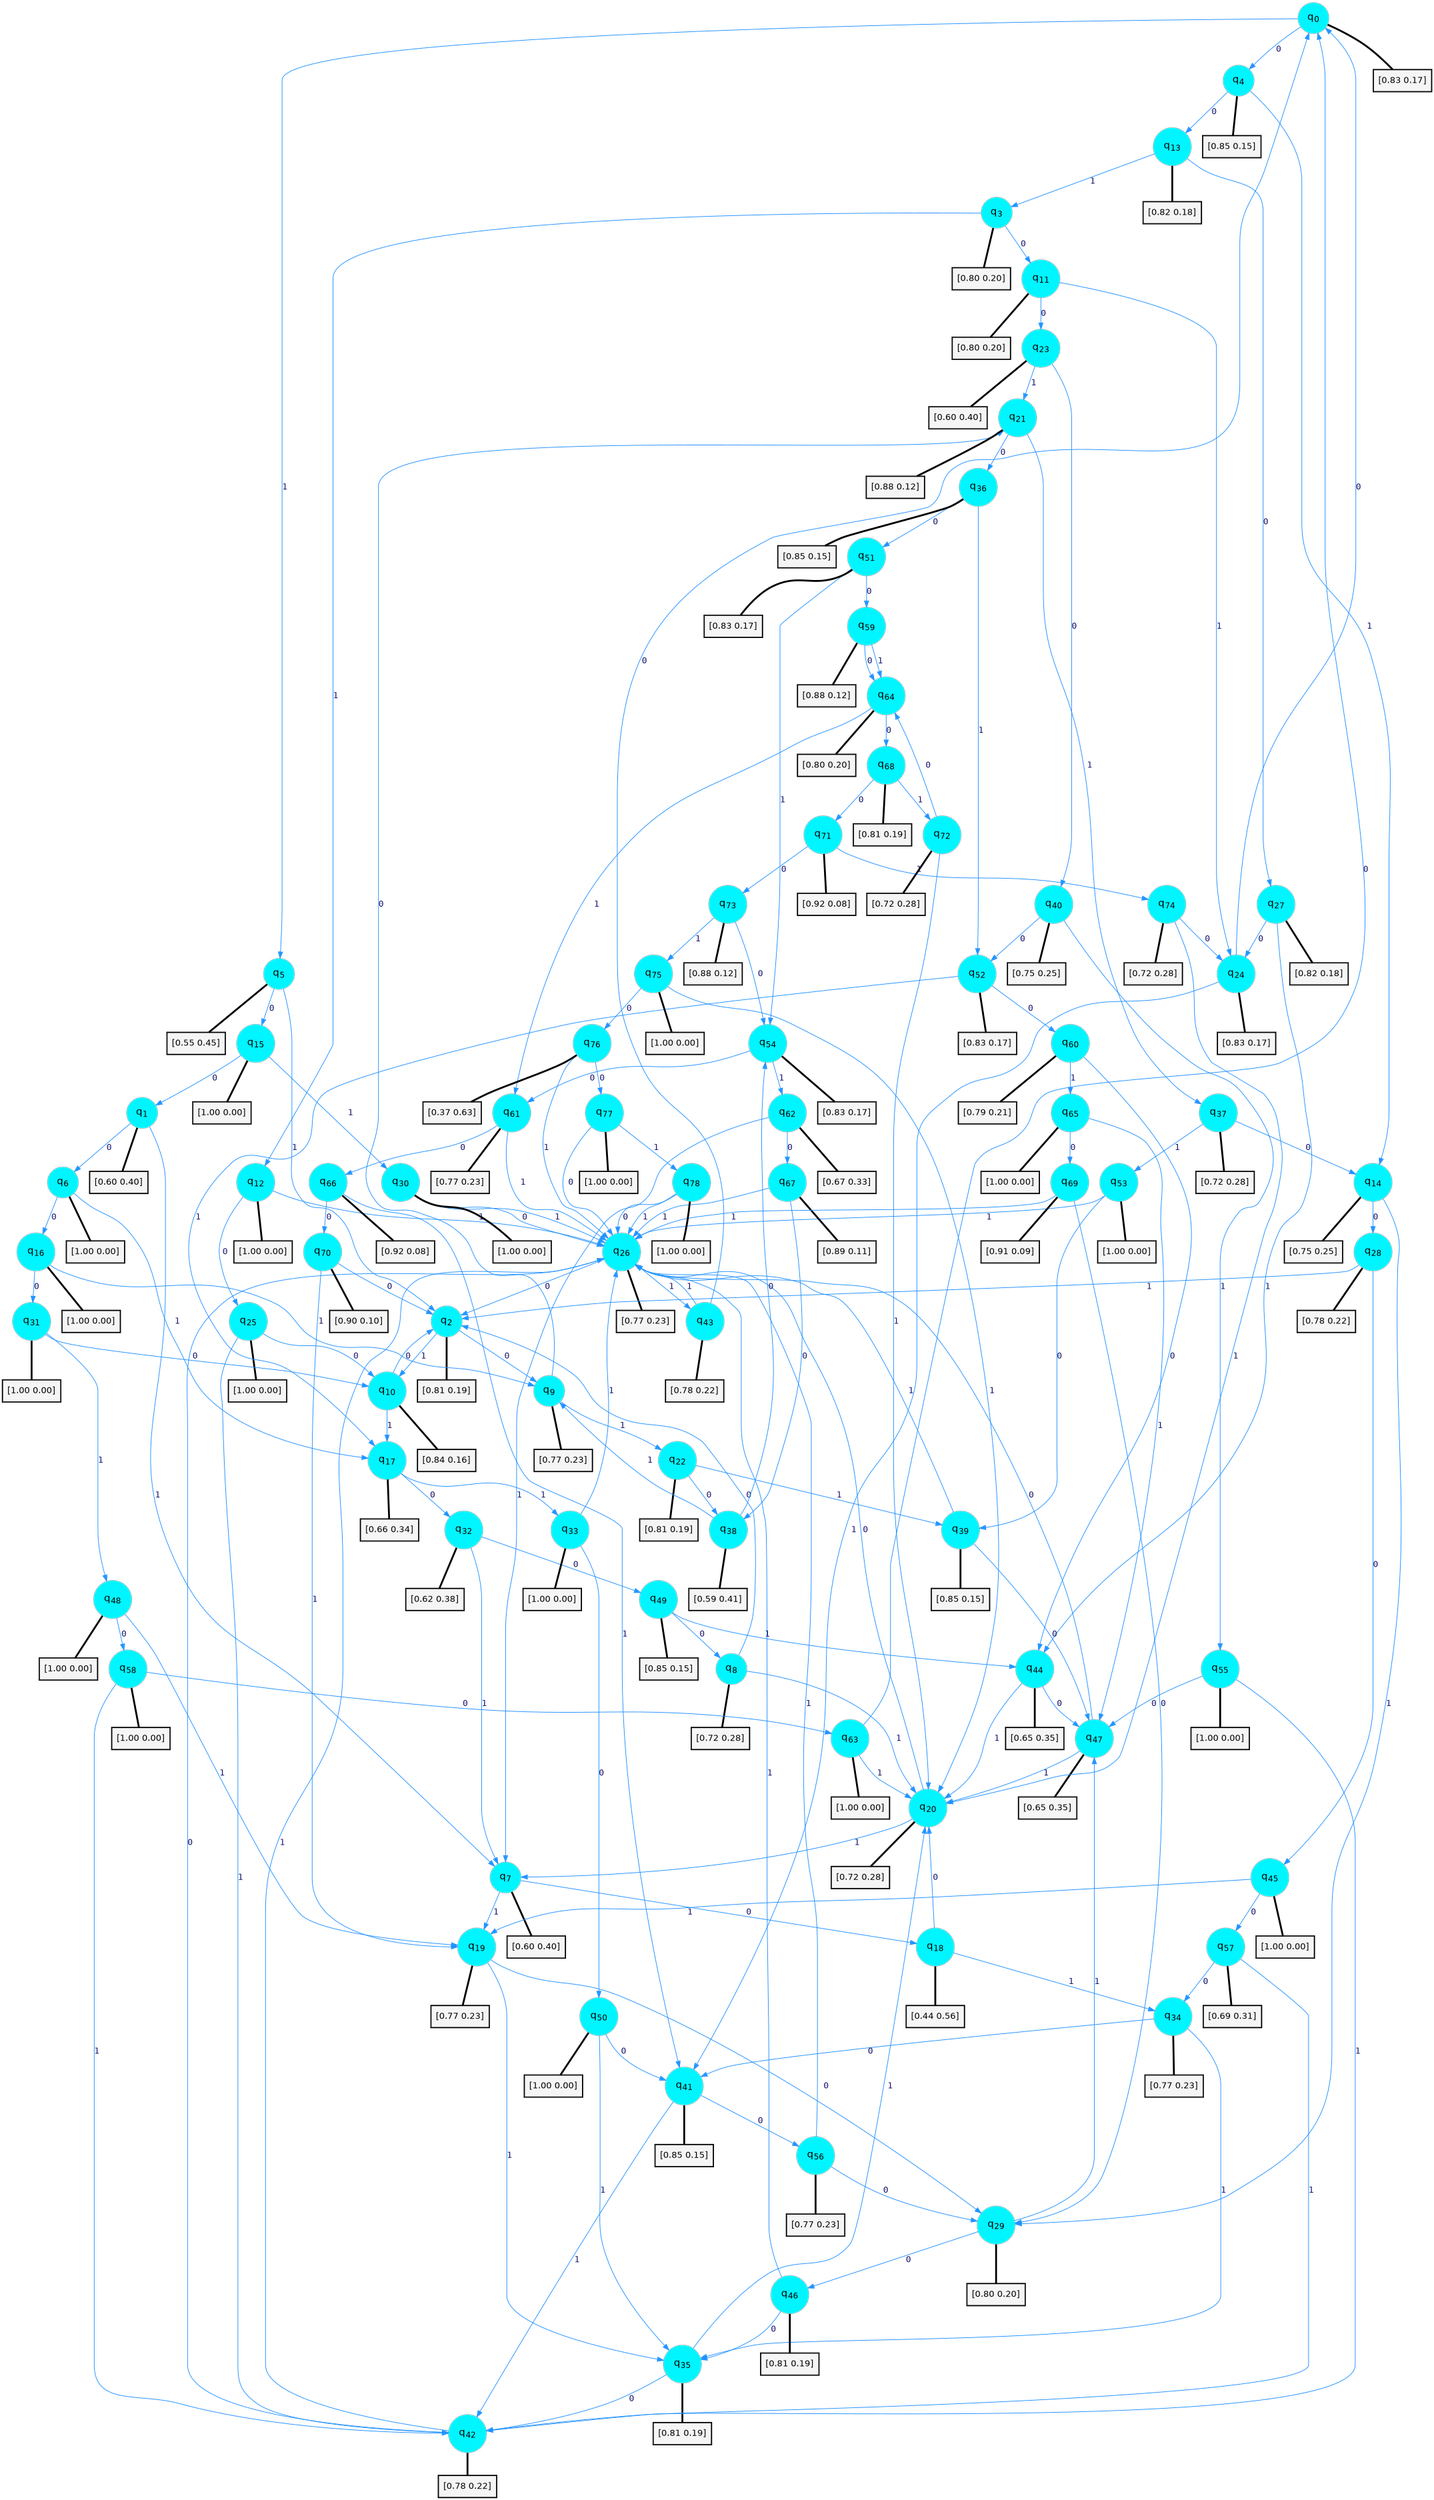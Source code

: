 digraph G {
graph [
bgcolor=transparent, dpi=300, rankdir=TD, size="40,25"];
node [
color=gray, fillcolor=turquoise1, fontcolor=black, fontname=Helvetica, fontsize=16, fontweight=bold, shape=circle, style=filled];
edge [
arrowsize=1, color=dodgerblue1, fontcolor=midnightblue, fontname=courier, fontweight=bold, penwidth=1, style=solid, weight=20];
0[label=<q<SUB>0</SUB>>];
1[label=<q<SUB>1</SUB>>];
2[label=<q<SUB>2</SUB>>];
3[label=<q<SUB>3</SUB>>];
4[label=<q<SUB>4</SUB>>];
5[label=<q<SUB>5</SUB>>];
6[label=<q<SUB>6</SUB>>];
7[label=<q<SUB>7</SUB>>];
8[label=<q<SUB>8</SUB>>];
9[label=<q<SUB>9</SUB>>];
10[label=<q<SUB>10</SUB>>];
11[label=<q<SUB>11</SUB>>];
12[label=<q<SUB>12</SUB>>];
13[label=<q<SUB>13</SUB>>];
14[label=<q<SUB>14</SUB>>];
15[label=<q<SUB>15</SUB>>];
16[label=<q<SUB>16</SUB>>];
17[label=<q<SUB>17</SUB>>];
18[label=<q<SUB>18</SUB>>];
19[label=<q<SUB>19</SUB>>];
20[label=<q<SUB>20</SUB>>];
21[label=<q<SUB>21</SUB>>];
22[label=<q<SUB>22</SUB>>];
23[label=<q<SUB>23</SUB>>];
24[label=<q<SUB>24</SUB>>];
25[label=<q<SUB>25</SUB>>];
26[label=<q<SUB>26</SUB>>];
27[label=<q<SUB>27</SUB>>];
28[label=<q<SUB>28</SUB>>];
29[label=<q<SUB>29</SUB>>];
30[label=<q<SUB>30</SUB>>];
31[label=<q<SUB>31</SUB>>];
32[label=<q<SUB>32</SUB>>];
33[label=<q<SUB>33</SUB>>];
34[label=<q<SUB>34</SUB>>];
35[label=<q<SUB>35</SUB>>];
36[label=<q<SUB>36</SUB>>];
37[label=<q<SUB>37</SUB>>];
38[label=<q<SUB>38</SUB>>];
39[label=<q<SUB>39</SUB>>];
40[label=<q<SUB>40</SUB>>];
41[label=<q<SUB>41</SUB>>];
42[label=<q<SUB>42</SUB>>];
43[label=<q<SUB>43</SUB>>];
44[label=<q<SUB>44</SUB>>];
45[label=<q<SUB>45</SUB>>];
46[label=<q<SUB>46</SUB>>];
47[label=<q<SUB>47</SUB>>];
48[label=<q<SUB>48</SUB>>];
49[label=<q<SUB>49</SUB>>];
50[label=<q<SUB>50</SUB>>];
51[label=<q<SUB>51</SUB>>];
52[label=<q<SUB>52</SUB>>];
53[label=<q<SUB>53</SUB>>];
54[label=<q<SUB>54</SUB>>];
55[label=<q<SUB>55</SUB>>];
56[label=<q<SUB>56</SUB>>];
57[label=<q<SUB>57</SUB>>];
58[label=<q<SUB>58</SUB>>];
59[label=<q<SUB>59</SUB>>];
60[label=<q<SUB>60</SUB>>];
61[label=<q<SUB>61</SUB>>];
62[label=<q<SUB>62</SUB>>];
63[label=<q<SUB>63</SUB>>];
64[label=<q<SUB>64</SUB>>];
65[label=<q<SUB>65</SUB>>];
66[label=<q<SUB>66</SUB>>];
67[label=<q<SUB>67</SUB>>];
68[label=<q<SUB>68</SUB>>];
69[label=<q<SUB>69</SUB>>];
70[label=<q<SUB>70</SUB>>];
71[label=<q<SUB>71</SUB>>];
72[label=<q<SUB>72</SUB>>];
73[label=<q<SUB>73</SUB>>];
74[label=<q<SUB>74</SUB>>];
75[label=<q<SUB>75</SUB>>];
76[label=<q<SUB>76</SUB>>];
77[label=<q<SUB>77</SUB>>];
78[label=<q<SUB>78</SUB>>];
79[label="[0.83 0.17]", shape=box,fontcolor=black, fontname=Helvetica, fontsize=14, penwidth=2, fillcolor=whitesmoke,color=black];
80[label="[0.60 0.40]", shape=box,fontcolor=black, fontname=Helvetica, fontsize=14, penwidth=2, fillcolor=whitesmoke,color=black];
81[label="[0.81 0.19]", shape=box,fontcolor=black, fontname=Helvetica, fontsize=14, penwidth=2, fillcolor=whitesmoke,color=black];
82[label="[0.80 0.20]", shape=box,fontcolor=black, fontname=Helvetica, fontsize=14, penwidth=2, fillcolor=whitesmoke,color=black];
83[label="[0.85 0.15]", shape=box,fontcolor=black, fontname=Helvetica, fontsize=14, penwidth=2, fillcolor=whitesmoke,color=black];
84[label="[0.55 0.45]", shape=box,fontcolor=black, fontname=Helvetica, fontsize=14, penwidth=2, fillcolor=whitesmoke,color=black];
85[label="[1.00 0.00]", shape=box,fontcolor=black, fontname=Helvetica, fontsize=14, penwidth=2, fillcolor=whitesmoke,color=black];
86[label="[0.60 0.40]", shape=box,fontcolor=black, fontname=Helvetica, fontsize=14, penwidth=2, fillcolor=whitesmoke,color=black];
87[label="[0.72 0.28]", shape=box,fontcolor=black, fontname=Helvetica, fontsize=14, penwidth=2, fillcolor=whitesmoke,color=black];
88[label="[0.77 0.23]", shape=box,fontcolor=black, fontname=Helvetica, fontsize=14, penwidth=2, fillcolor=whitesmoke,color=black];
89[label="[0.84 0.16]", shape=box,fontcolor=black, fontname=Helvetica, fontsize=14, penwidth=2, fillcolor=whitesmoke,color=black];
90[label="[0.80 0.20]", shape=box,fontcolor=black, fontname=Helvetica, fontsize=14, penwidth=2, fillcolor=whitesmoke,color=black];
91[label="[1.00 0.00]", shape=box,fontcolor=black, fontname=Helvetica, fontsize=14, penwidth=2, fillcolor=whitesmoke,color=black];
92[label="[0.82 0.18]", shape=box,fontcolor=black, fontname=Helvetica, fontsize=14, penwidth=2, fillcolor=whitesmoke,color=black];
93[label="[0.75 0.25]", shape=box,fontcolor=black, fontname=Helvetica, fontsize=14, penwidth=2, fillcolor=whitesmoke,color=black];
94[label="[1.00 0.00]", shape=box,fontcolor=black, fontname=Helvetica, fontsize=14, penwidth=2, fillcolor=whitesmoke,color=black];
95[label="[1.00 0.00]", shape=box,fontcolor=black, fontname=Helvetica, fontsize=14, penwidth=2, fillcolor=whitesmoke,color=black];
96[label="[0.66 0.34]", shape=box,fontcolor=black, fontname=Helvetica, fontsize=14, penwidth=2, fillcolor=whitesmoke,color=black];
97[label="[0.44 0.56]", shape=box,fontcolor=black, fontname=Helvetica, fontsize=14, penwidth=2, fillcolor=whitesmoke,color=black];
98[label="[0.77 0.23]", shape=box,fontcolor=black, fontname=Helvetica, fontsize=14, penwidth=2, fillcolor=whitesmoke,color=black];
99[label="[0.72 0.28]", shape=box,fontcolor=black, fontname=Helvetica, fontsize=14, penwidth=2, fillcolor=whitesmoke,color=black];
100[label="[0.88 0.12]", shape=box,fontcolor=black, fontname=Helvetica, fontsize=14, penwidth=2, fillcolor=whitesmoke,color=black];
101[label="[0.81 0.19]", shape=box,fontcolor=black, fontname=Helvetica, fontsize=14, penwidth=2, fillcolor=whitesmoke,color=black];
102[label="[0.60 0.40]", shape=box,fontcolor=black, fontname=Helvetica, fontsize=14, penwidth=2, fillcolor=whitesmoke,color=black];
103[label="[0.83 0.17]", shape=box,fontcolor=black, fontname=Helvetica, fontsize=14, penwidth=2, fillcolor=whitesmoke,color=black];
104[label="[1.00 0.00]", shape=box,fontcolor=black, fontname=Helvetica, fontsize=14, penwidth=2, fillcolor=whitesmoke,color=black];
105[label="[0.77 0.23]", shape=box,fontcolor=black, fontname=Helvetica, fontsize=14, penwidth=2, fillcolor=whitesmoke,color=black];
106[label="[0.82 0.18]", shape=box,fontcolor=black, fontname=Helvetica, fontsize=14, penwidth=2, fillcolor=whitesmoke,color=black];
107[label="[0.78 0.22]", shape=box,fontcolor=black, fontname=Helvetica, fontsize=14, penwidth=2, fillcolor=whitesmoke,color=black];
108[label="[0.80 0.20]", shape=box,fontcolor=black, fontname=Helvetica, fontsize=14, penwidth=2, fillcolor=whitesmoke,color=black];
109[label="[1.00 0.00]", shape=box,fontcolor=black, fontname=Helvetica, fontsize=14, penwidth=2, fillcolor=whitesmoke,color=black];
110[label="[1.00 0.00]", shape=box,fontcolor=black, fontname=Helvetica, fontsize=14, penwidth=2, fillcolor=whitesmoke,color=black];
111[label="[0.62 0.38]", shape=box,fontcolor=black, fontname=Helvetica, fontsize=14, penwidth=2, fillcolor=whitesmoke,color=black];
112[label="[1.00 0.00]", shape=box,fontcolor=black, fontname=Helvetica, fontsize=14, penwidth=2, fillcolor=whitesmoke,color=black];
113[label="[0.77 0.23]", shape=box,fontcolor=black, fontname=Helvetica, fontsize=14, penwidth=2, fillcolor=whitesmoke,color=black];
114[label="[0.81 0.19]", shape=box,fontcolor=black, fontname=Helvetica, fontsize=14, penwidth=2, fillcolor=whitesmoke,color=black];
115[label="[0.85 0.15]", shape=box,fontcolor=black, fontname=Helvetica, fontsize=14, penwidth=2, fillcolor=whitesmoke,color=black];
116[label="[0.72 0.28]", shape=box,fontcolor=black, fontname=Helvetica, fontsize=14, penwidth=2, fillcolor=whitesmoke,color=black];
117[label="[0.59 0.41]", shape=box,fontcolor=black, fontname=Helvetica, fontsize=14, penwidth=2, fillcolor=whitesmoke,color=black];
118[label="[0.85 0.15]", shape=box,fontcolor=black, fontname=Helvetica, fontsize=14, penwidth=2, fillcolor=whitesmoke,color=black];
119[label="[0.75 0.25]", shape=box,fontcolor=black, fontname=Helvetica, fontsize=14, penwidth=2, fillcolor=whitesmoke,color=black];
120[label="[0.85 0.15]", shape=box,fontcolor=black, fontname=Helvetica, fontsize=14, penwidth=2, fillcolor=whitesmoke,color=black];
121[label="[0.78 0.22]", shape=box,fontcolor=black, fontname=Helvetica, fontsize=14, penwidth=2, fillcolor=whitesmoke,color=black];
122[label="[0.78 0.22]", shape=box,fontcolor=black, fontname=Helvetica, fontsize=14, penwidth=2, fillcolor=whitesmoke,color=black];
123[label="[0.65 0.35]", shape=box,fontcolor=black, fontname=Helvetica, fontsize=14, penwidth=2, fillcolor=whitesmoke,color=black];
124[label="[1.00 0.00]", shape=box,fontcolor=black, fontname=Helvetica, fontsize=14, penwidth=2, fillcolor=whitesmoke,color=black];
125[label="[0.81 0.19]", shape=box,fontcolor=black, fontname=Helvetica, fontsize=14, penwidth=2, fillcolor=whitesmoke,color=black];
126[label="[0.65 0.35]", shape=box,fontcolor=black, fontname=Helvetica, fontsize=14, penwidth=2, fillcolor=whitesmoke,color=black];
127[label="[1.00 0.00]", shape=box,fontcolor=black, fontname=Helvetica, fontsize=14, penwidth=2, fillcolor=whitesmoke,color=black];
128[label="[0.85 0.15]", shape=box,fontcolor=black, fontname=Helvetica, fontsize=14, penwidth=2, fillcolor=whitesmoke,color=black];
129[label="[1.00 0.00]", shape=box,fontcolor=black, fontname=Helvetica, fontsize=14, penwidth=2, fillcolor=whitesmoke,color=black];
130[label="[0.83 0.17]", shape=box,fontcolor=black, fontname=Helvetica, fontsize=14, penwidth=2, fillcolor=whitesmoke,color=black];
131[label="[0.83 0.17]", shape=box,fontcolor=black, fontname=Helvetica, fontsize=14, penwidth=2, fillcolor=whitesmoke,color=black];
132[label="[1.00 0.00]", shape=box,fontcolor=black, fontname=Helvetica, fontsize=14, penwidth=2, fillcolor=whitesmoke,color=black];
133[label="[0.83 0.17]", shape=box,fontcolor=black, fontname=Helvetica, fontsize=14, penwidth=2, fillcolor=whitesmoke,color=black];
134[label="[1.00 0.00]", shape=box,fontcolor=black, fontname=Helvetica, fontsize=14, penwidth=2, fillcolor=whitesmoke,color=black];
135[label="[0.77 0.23]", shape=box,fontcolor=black, fontname=Helvetica, fontsize=14, penwidth=2, fillcolor=whitesmoke,color=black];
136[label="[0.69 0.31]", shape=box,fontcolor=black, fontname=Helvetica, fontsize=14, penwidth=2, fillcolor=whitesmoke,color=black];
137[label="[1.00 0.00]", shape=box,fontcolor=black, fontname=Helvetica, fontsize=14, penwidth=2, fillcolor=whitesmoke,color=black];
138[label="[0.88 0.12]", shape=box,fontcolor=black, fontname=Helvetica, fontsize=14, penwidth=2, fillcolor=whitesmoke,color=black];
139[label="[0.79 0.21]", shape=box,fontcolor=black, fontname=Helvetica, fontsize=14, penwidth=2, fillcolor=whitesmoke,color=black];
140[label="[0.77 0.23]", shape=box,fontcolor=black, fontname=Helvetica, fontsize=14, penwidth=2, fillcolor=whitesmoke,color=black];
141[label="[0.67 0.33]", shape=box,fontcolor=black, fontname=Helvetica, fontsize=14, penwidth=2, fillcolor=whitesmoke,color=black];
142[label="[1.00 0.00]", shape=box,fontcolor=black, fontname=Helvetica, fontsize=14, penwidth=2, fillcolor=whitesmoke,color=black];
143[label="[0.80 0.20]", shape=box,fontcolor=black, fontname=Helvetica, fontsize=14, penwidth=2, fillcolor=whitesmoke,color=black];
144[label="[1.00 0.00]", shape=box,fontcolor=black, fontname=Helvetica, fontsize=14, penwidth=2, fillcolor=whitesmoke,color=black];
145[label="[0.92 0.08]", shape=box,fontcolor=black, fontname=Helvetica, fontsize=14, penwidth=2, fillcolor=whitesmoke,color=black];
146[label="[0.89 0.11]", shape=box,fontcolor=black, fontname=Helvetica, fontsize=14, penwidth=2, fillcolor=whitesmoke,color=black];
147[label="[0.81 0.19]", shape=box,fontcolor=black, fontname=Helvetica, fontsize=14, penwidth=2, fillcolor=whitesmoke,color=black];
148[label="[0.91 0.09]", shape=box,fontcolor=black, fontname=Helvetica, fontsize=14, penwidth=2, fillcolor=whitesmoke,color=black];
149[label="[0.90 0.10]", shape=box,fontcolor=black, fontname=Helvetica, fontsize=14, penwidth=2, fillcolor=whitesmoke,color=black];
150[label="[0.92 0.08]", shape=box,fontcolor=black, fontname=Helvetica, fontsize=14, penwidth=2, fillcolor=whitesmoke,color=black];
151[label="[0.72 0.28]", shape=box,fontcolor=black, fontname=Helvetica, fontsize=14, penwidth=2, fillcolor=whitesmoke,color=black];
152[label="[0.88 0.12]", shape=box,fontcolor=black, fontname=Helvetica, fontsize=14, penwidth=2, fillcolor=whitesmoke,color=black];
153[label="[0.72 0.28]", shape=box,fontcolor=black, fontname=Helvetica, fontsize=14, penwidth=2, fillcolor=whitesmoke,color=black];
154[label="[1.00 0.00]", shape=box,fontcolor=black, fontname=Helvetica, fontsize=14, penwidth=2, fillcolor=whitesmoke,color=black];
155[label="[0.37 0.63]", shape=box,fontcolor=black, fontname=Helvetica, fontsize=14, penwidth=2, fillcolor=whitesmoke,color=black];
156[label="[1.00 0.00]", shape=box,fontcolor=black, fontname=Helvetica, fontsize=14, penwidth=2, fillcolor=whitesmoke,color=black];
157[label="[1.00 0.00]", shape=box,fontcolor=black, fontname=Helvetica, fontsize=14, penwidth=2, fillcolor=whitesmoke,color=black];
0->4 [label=0];
0->5 [label=1];
0->79 [arrowhead=none, penwidth=3,color=black];
1->6 [label=0];
1->7 [label=1];
1->80 [arrowhead=none, penwidth=3,color=black];
2->9 [label=0];
2->10 [label=1];
2->81 [arrowhead=none, penwidth=3,color=black];
3->11 [label=0];
3->12 [label=1];
3->82 [arrowhead=none, penwidth=3,color=black];
4->13 [label=0];
4->14 [label=1];
4->83 [arrowhead=none, penwidth=3,color=black];
5->15 [label=0];
5->2 [label=1];
5->84 [arrowhead=none, penwidth=3,color=black];
6->16 [label=0];
6->17 [label=1];
6->85 [arrowhead=none, penwidth=3,color=black];
7->18 [label=0];
7->19 [label=1];
7->86 [arrowhead=none, penwidth=3,color=black];
8->2 [label=0];
8->20 [label=1];
8->87 [arrowhead=none, penwidth=3,color=black];
9->21 [label=0];
9->22 [label=1];
9->88 [arrowhead=none, penwidth=3,color=black];
10->2 [label=0];
10->17 [label=1];
10->89 [arrowhead=none, penwidth=3,color=black];
11->23 [label=0];
11->24 [label=1];
11->90 [arrowhead=none, penwidth=3,color=black];
12->25 [label=0];
12->26 [label=1];
12->91 [arrowhead=none, penwidth=3,color=black];
13->27 [label=0];
13->3 [label=1];
13->92 [arrowhead=none, penwidth=3,color=black];
14->28 [label=0];
14->29 [label=1];
14->93 [arrowhead=none, penwidth=3,color=black];
15->1 [label=0];
15->30 [label=1];
15->94 [arrowhead=none, penwidth=3,color=black];
16->31 [label=0];
16->9 [label=1];
16->95 [arrowhead=none, penwidth=3,color=black];
17->32 [label=0];
17->33 [label=1];
17->96 [arrowhead=none, penwidth=3,color=black];
18->20 [label=0];
18->34 [label=1];
18->97 [arrowhead=none, penwidth=3,color=black];
19->29 [label=0];
19->35 [label=1];
19->98 [arrowhead=none, penwidth=3,color=black];
20->26 [label=0];
20->7 [label=1];
20->99 [arrowhead=none, penwidth=3,color=black];
21->36 [label=0];
21->37 [label=1];
21->100 [arrowhead=none, penwidth=3,color=black];
22->38 [label=0];
22->39 [label=1];
22->101 [arrowhead=none, penwidth=3,color=black];
23->40 [label=0];
23->21 [label=1];
23->102 [arrowhead=none, penwidth=3,color=black];
24->0 [label=0];
24->41 [label=1];
24->103 [arrowhead=none, penwidth=3,color=black];
25->10 [label=0];
25->42 [label=1];
25->104 [arrowhead=none, penwidth=3,color=black];
26->2 [label=0];
26->43 [label=1];
26->105 [arrowhead=none, penwidth=3,color=black];
27->24 [label=0];
27->44 [label=1];
27->106 [arrowhead=none, penwidth=3,color=black];
28->45 [label=0];
28->2 [label=1];
28->107 [arrowhead=none, penwidth=3,color=black];
29->46 [label=0];
29->47 [label=1];
29->108 [arrowhead=none, penwidth=3,color=black];
30->26 [label=0];
30->26 [label=1];
30->109 [arrowhead=none, penwidth=3,color=black];
31->10 [label=0];
31->48 [label=1];
31->110 [arrowhead=none, penwidth=3,color=black];
32->49 [label=0];
32->7 [label=1];
32->111 [arrowhead=none, penwidth=3,color=black];
33->50 [label=0];
33->26 [label=1];
33->112 [arrowhead=none, penwidth=3,color=black];
34->41 [label=0];
34->35 [label=1];
34->113 [arrowhead=none, penwidth=3,color=black];
35->42 [label=0];
35->20 [label=1];
35->114 [arrowhead=none, penwidth=3,color=black];
36->51 [label=0];
36->52 [label=1];
36->115 [arrowhead=none, penwidth=3,color=black];
37->14 [label=0];
37->53 [label=1];
37->116 [arrowhead=none, penwidth=3,color=black];
38->54 [label=0];
38->9 [label=1];
38->117 [arrowhead=none, penwidth=3,color=black];
39->47 [label=0];
39->26 [label=1];
39->118 [arrowhead=none, penwidth=3,color=black];
40->52 [label=0];
40->55 [label=1];
40->119 [arrowhead=none, penwidth=3,color=black];
41->56 [label=0];
41->42 [label=1];
41->120 [arrowhead=none, penwidth=3,color=black];
42->26 [label=0];
42->26 [label=1];
42->121 [arrowhead=none, penwidth=3,color=black];
43->0 [label=0];
43->26 [label=1];
43->122 [arrowhead=none, penwidth=3,color=black];
44->47 [label=0];
44->20 [label=1];
44->123 [arrowhead=none, penwidth=3,color=black];
45->57 [label=0];
45->19 [label=1];
45->124 [arrowhead=none, penwidth=3,color=black];
46->35 [label=0];
46->26 [label=1];
46->125 [arrowhead=none, penwidth=3,color=black];
47->26 [label=0];
47->20 [label=1];
47->126 [arrowhead=none, penwidth=3,color=black];
48->58 [label=0];
48->19 [label=1];
48->127 [arrowhead=none, penwidth=3,color=black];
49->8 [label=0];
49->44 [label=1];
49->128 [arrowhead=none, penwidth=3,color=black];
50->41 [label=0];
50->35 [label=1];
50->129 [arrowhead=none, penwidth=3,color=black];
51->59 [label=0];
51->54 [label=1];
51->130 [arrowhead=none, penwidth=3,color=black];
52->60 [label=0];
52->17 [label=1];
52->131 [arrowhead=none, penwidth=3,color=black];
53->39 [label=0];
53->26 [label=1];
53->132 [arrowhead=none, penwidth=3,color=black];
54->61 [label=0];
54->62 [label=1];
54->133 [arrowhead=none, penwidth=3,color=black];
55->47 [label=0];
55->42 [label=1];
55->134 [arrowhead=none, penwidth=3,color=black];
56->29 [label=0];
56->26 [label=1];
56->135 [arrowhead=none, penwidth=3,color=black];
57->34 [label=0];
57->42 [label=1];
57->136 [arrowhead=none, penwidth=3,color=black];
58->63 [label=0];
58->42 [label=1];
58->137 [arrowhead=none, penwidth=3,color=black];
59->64 [label=0];
59->64 [label=1];
59->138 [arrowhead=none, penwidth=3,color=black];
60->44 [label=0];
60->65 [label=1];
60->139 [arrowhead=none, penwidth=3,color=black];
61->66 [label=0];
61->26 [label=1];
61->140 [arrowhead=none, penwidth=3,color=black];
62->67 [label=0];
62->7 [label=1];
62->141 [arrowhead=none, penwidth=3,color=black];
63->0 [label=0];
63->20 [label=1];
63->142 [arrowhead=none, penwidth=3,color=black];
64->68 [label=0];
64->61 [label=1];
64->143 [arrowhead=none, penwidth=3,color=black];
65->69 [label=0];
65->47 [label=1];
65->144 [arrowhead=none, penwidth=3,color=black];
66->70 [label=0];
66->41 [label=1];
66->145 [arrowhead=none, penwidth=3,color=black];
67->38 [label=0];
67->26 [label=1];
67->146 [arrowhead=none, penwidth=3,color=black];
68->71 [label=0];
68->72 [label=1];
68->147 [arrowhead=none, penwidth=3,color=black];
69->29 [label=0];
69->26 [label=1];
69->148 [arrowhead=none, penwidth=3,color=black];
70->2 [label=0];
70->19 [label=1];
70->149 [arrowhead=none, penwidth=3,color=black];
71->73 [label=0];
71->74 [label=1];
71->150 [arrowhead=none, penwidth=3,color=black];
72->64 [label=0];
72->20 [label=1];
72->151 [arrowhead=none, penwidth=3,color=black];
73->54 [label=0];
73->75 [label=1];
73->152 [arrowhead=none, penwidth=3,color=black];
74->24 [label=0];
74->20 [label=1];
74->153 [arrowhead=none, penwidth=3,color=black];
75->76 [label=0];
75->20 [label=1];
75->154 [arrowhead=none, penwidth=3,color=black];
76->77 [label=0];
76->26 [label=1];
76->155 [arrowhead=none, penwidth=3,color=black];
77->26 [label=0];
77->78 [label=1];
77->156 [arrowhead=none, penwidth=3,color=black];
78->26 [label=0];
78->26 [label=1];
78->157 [arrowhead=none, penwidth=3,color=black];
}
